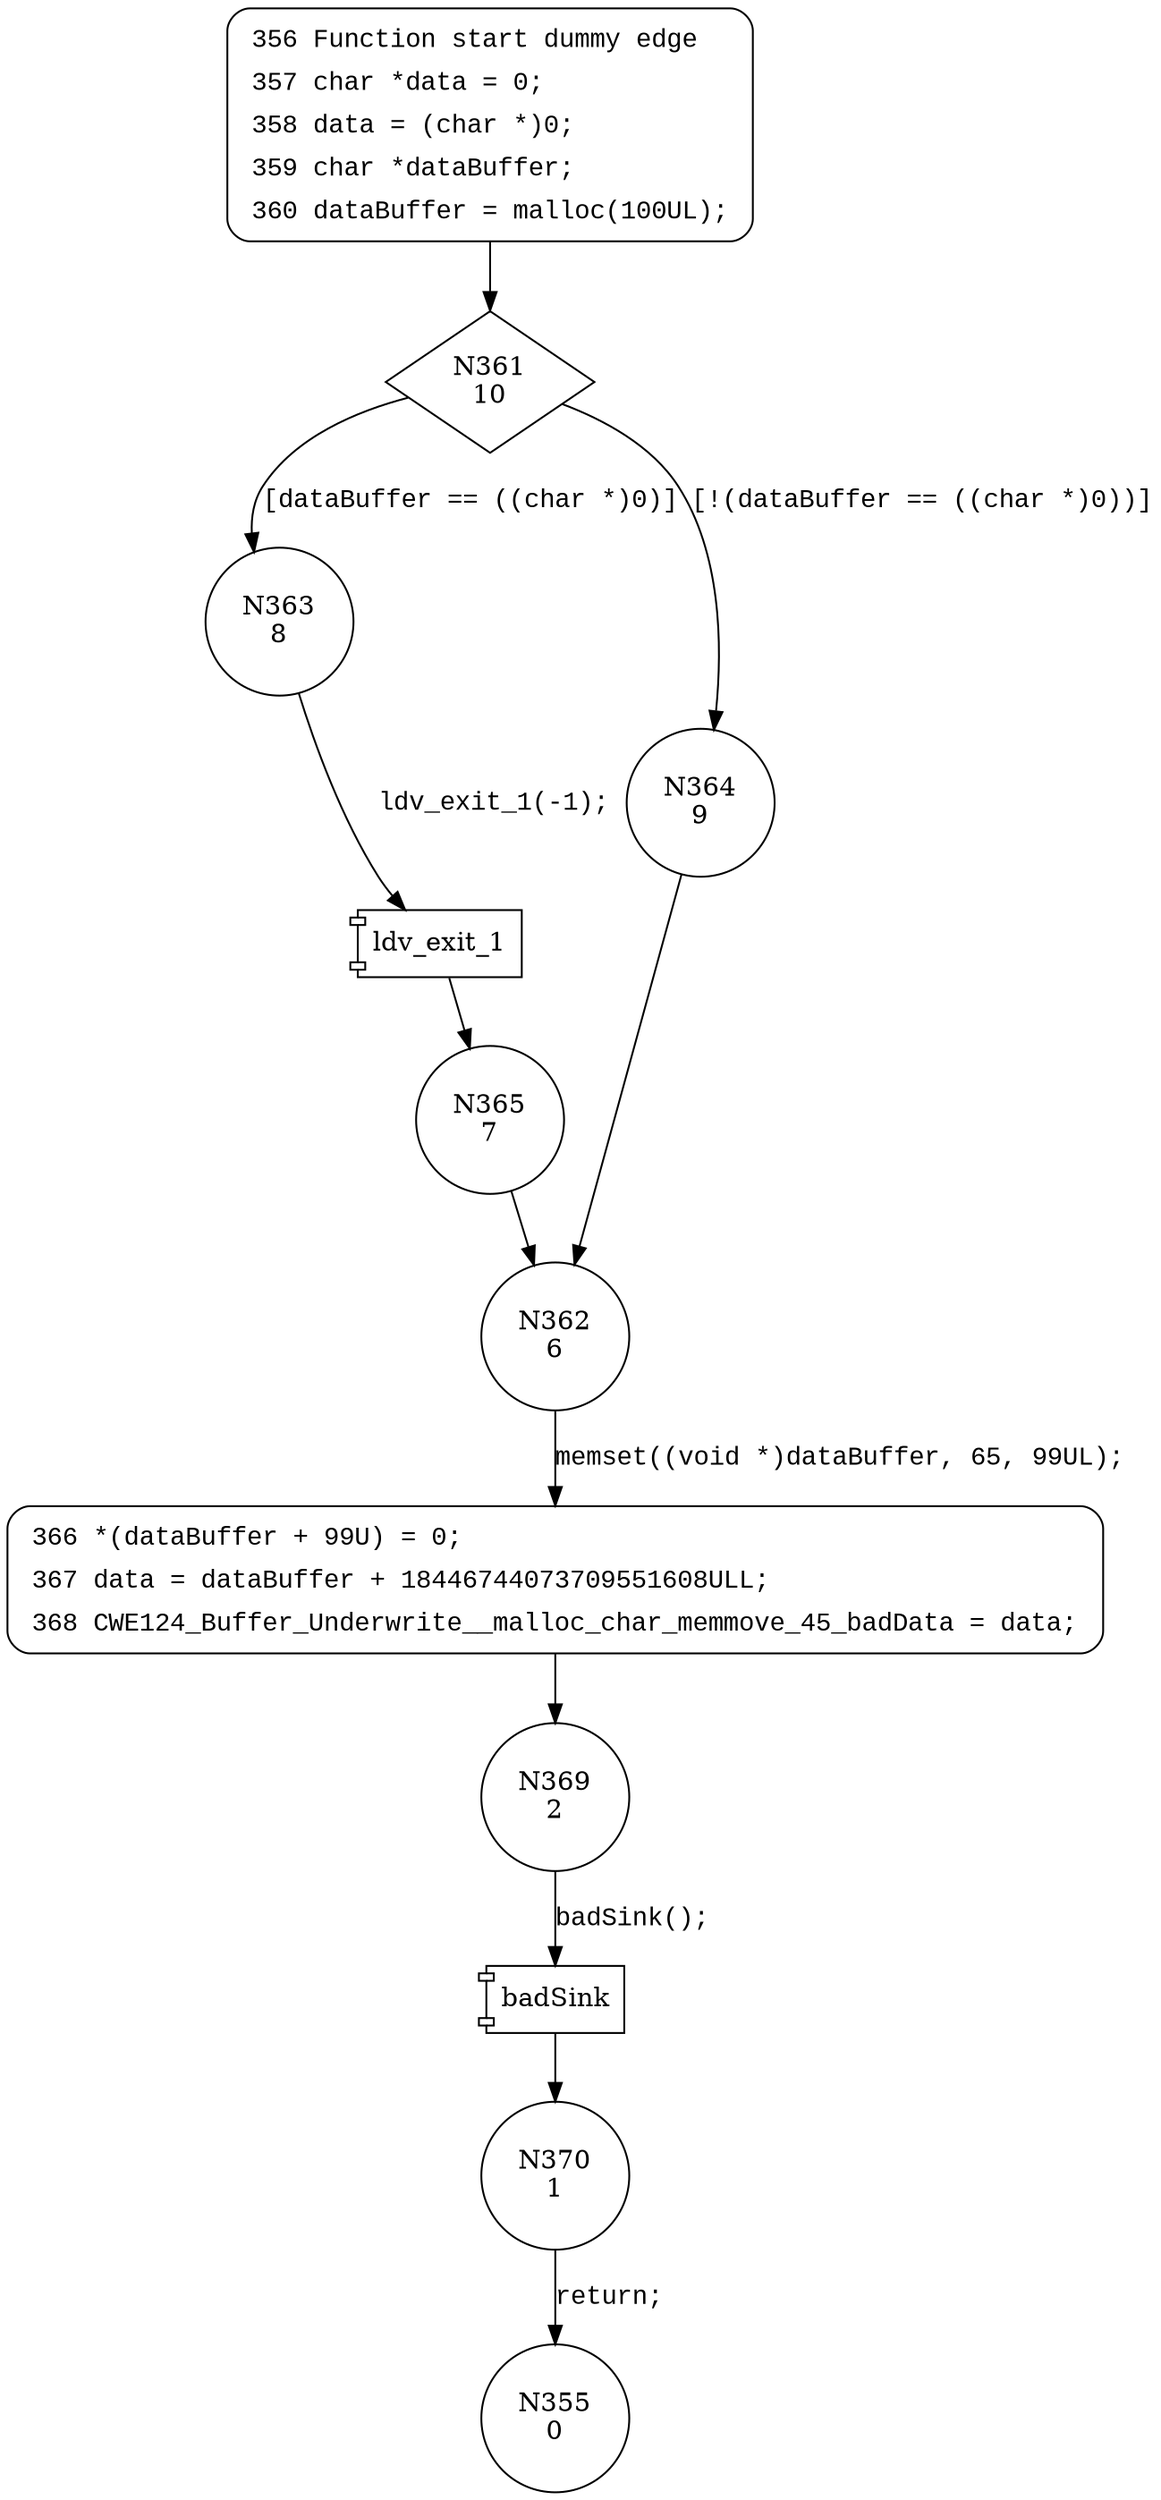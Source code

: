 digraph CWE124_Buffer_Underwrite__malloc_char_memmove_45_bad {
361 [shape="diamond" label="N361\n10"]
363 [shape="circle" label="N363\n8"]
364 [shape="circle" label="N364\n9"]
362 [shape="circle" label="N362\n6"]
366 [shape="circle" label="N366\n5"]
369 [shape="circle" label="N369\n2"]
370 [shape="circle" label="N370\n1"]
365 [shape="circle" label="N365\n7"]
355 [shape="circle" label="N355\n0"]
356 [style="filled,bold" penwidth="1" fillcolor="white" fontname="Courier New" shape="Mrecord" label=<<table border="0" cellborder="0" cellpadding="3" bgcolor="white"><tr><td align="right">356</td><td align="left">Function start dummy edge</td></tr><tr><td align="right">357</td><td align="left">char *data = 0;</td></tr><tr><td align="right">358</td><td align="left">data = (char *)0;</td></tr><tr><td align="right">359</td><td align="left">char *dataBuffer;</td></tr><tr><td align="right">360</td><td align="left">dataBuffer = malloc(100UL);</td></tr></table>>]
356 -> 361[label=""]
366 [style="filled,bold" penwidth="1" fillcolor="white" fontname="Courier New" shape="Mrecord" label=<<table border="0" cellborder="0" cellpadding="3" bgcolor="white"><tr><td align="right">366</td><td align="left">*(dataBuffer + 99U) = 0;</td></tr><tr><td align="right">367</td><td align="left">data = dataBuffer + 18446744073709551608ULL;</td></tr><tr><td align="right">368</td><td align="left">CWE124_Buffer_Underwrite__malloc_char_memmove_45_badData = data;</td></tr></table>>]
366 -> 369[label=""]
361 -> 363 [label="[dataBuffer == ((char *)0)]" fontname="Courier New"]
361 -> 364 [label="[!(dataBuffer == ((char *)0))]" fontname="Courier New"]
362 -> 366 [label="memset((void *)dataBuffer, 65, 99UL);" fontname="Courier New"]
100034 [shape="component" label="badSink"]
369 -> 100034 [label="badSink();" fontname="Courier New"]
100034 -> 370 [label="" fontname="Courier New"]
100035 [shape="component" label="ldv_exit_1"]
363 -> 100035 [label="ldv_exit_1(-1);" fontname="Courier New"]
100035 -> 365 [label="" fontname="Courier New"]
364 -> 362 [label="" fontname="Courier New"]
370 -> 355 [label="return;" fontname="Courier New"]
365 -> 362 [label="" fontname="Courier New"]
}